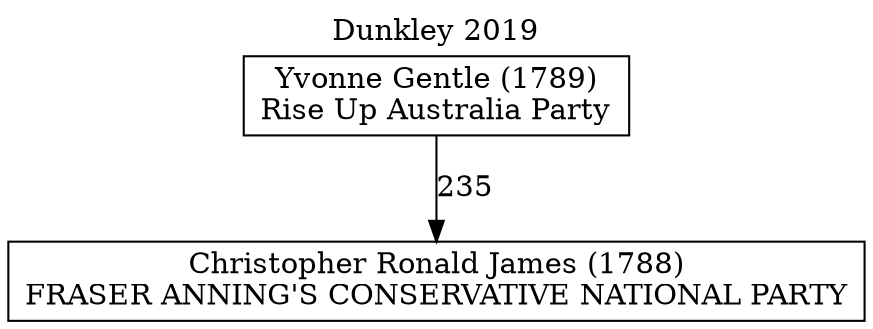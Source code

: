// House preference flow
digraph "Christopher Ronald James (1788)_Dunkley_2019" {
	graph [label="Dunkley 2019" labelloc=t mclimit=10]
	node [shape=box]
	"Christopher Ronald James (1788)" [label="Christopher Ronald James (1788)
FRASER ANNING'S CONSERVATIVE NATIONAL PARTY"]
	"Yvonne Gentle (1789)" [label="Yvonne Gentle (1789)
Rise Up Australia Party"]
	"Yvonne Gentle (1789)" -> "Christopher Ronald James (1788)" [label=235]
}
